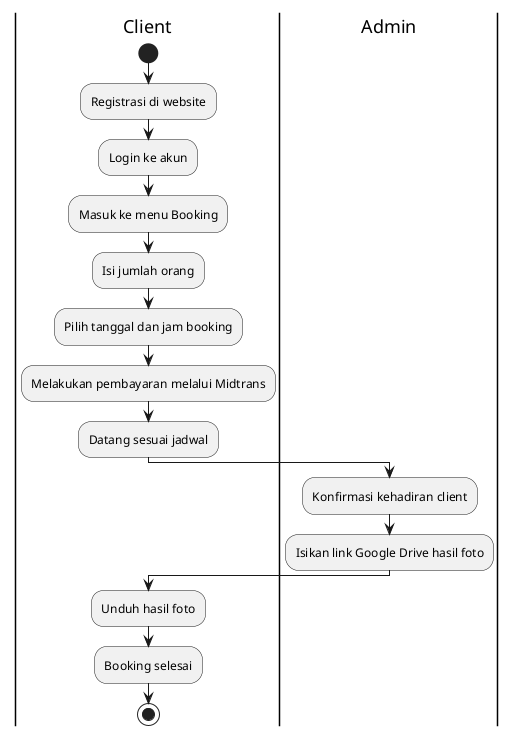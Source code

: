 @startuml
|Client|
start
:Registrasi di website;
:Login ke akun;

:Masuk ke menu Booking;
:Isi jumlah orang;
:Pilih tanggal dan jam booking;

:Melakukan pembayaran melalui Midtrans;
:Datang sesuai jadwal;

|Admin|
:Konfirmasi kehadiran client;
:Isikan link Google Drive hasil foto;

|Client|
:Unduh hasil foto;
:Booking selesai;
stop
@enduml
